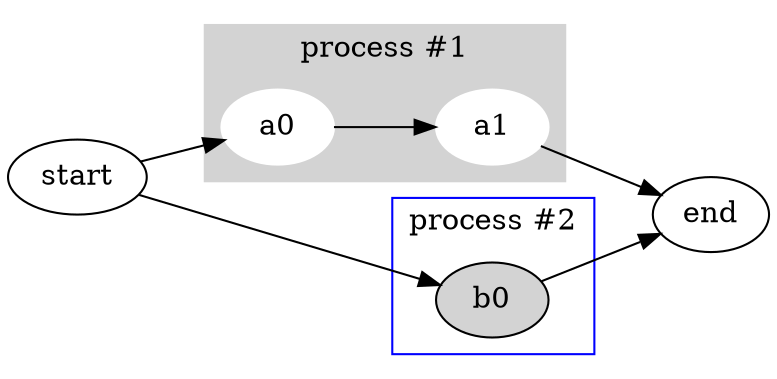 digraph G {
  rankdir=LR;
  subgraph cluster0 {
       node [style=filled,color=white];
       style=filled;
       color=lightgrey;
       a0;
       a1
       label = "process #1";
  }
  subgraph cluster1 {
       node [style=filled];
       b0;
       label = "process #2";
       color=blue
  }
  start -> a0;
  start -> b0;
  a0 -> a1 -> end;
  b0 -> end;
}

